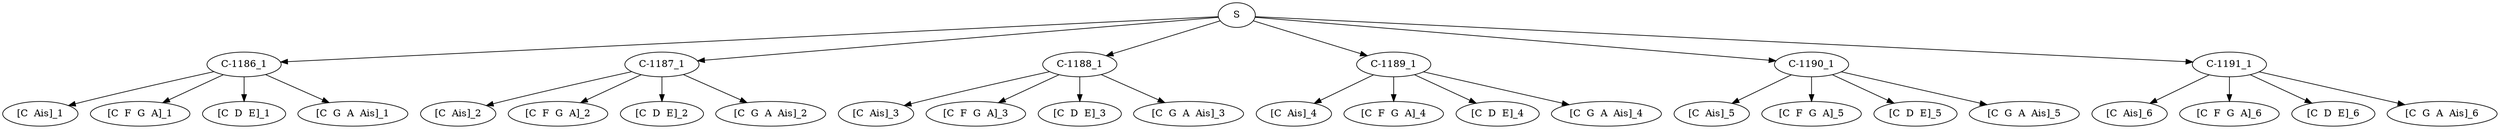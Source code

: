 digraph sample{
"S" -> "C-1186_1";
"C-1186_1" -> "[C  Ais]_1";
"C-1186_1" -> "[C  F  G  A]_1";
"C-1186_1" -> "[C  D  E]_1";
"C-1186_1" -> "[C  G  A  Ais]_1";
"S" -> "C-1187_1";
"C-1187_1" -> "[C  Ais]_2";
"C-1187_1" -> "[C  F  G  A]_2";
"C-1187_1" -> "[C  D  E]_2";
"C-1187_1" -> "[C  G  A  Ais]_2";
"S" -> "C-1188_1";
"C-1188_1" -> "[C  Ais]_3";
"C-1188_1" -> "[C  F  G  A]_3";
"C-1188_1" -> "[C  D  E]_3";
"C-1188_1" -> "[C  G  A  Ais]_3";
"S" -> "C-1189_1";
"C-1189_1" -> "[C  Ais]_4";
"C-1189_1" -> "[C  F  G  A]_4";
"C-1189_1" -> "[C  D  E]_4";
"C-1189_1" -> "[C  G  A  Ais]_4";
"S" -> "C-1190_1";
"C-1190_1" -> "[C  Ais]_5";
"C-1190_1" -> "[C  F  G  A]_5";
"C-1190_1" -> "[C  D  E]_5";
"C-1190_1" -> "[C  G  A  Ais]_5";
"S" -> "C-1191_1";
"C-1191_1" -> "[C  Ais]_6";
"C-1191_1" -> "[C  F  G  A]_6";
"C-1191_1" -> "[C  D  E]_6";
"C-1191_1" -> "[C  G  A  Ais]_6";

{rank = min; "S";}
{rank = same; "C-1186_1"; "C-1187_1"; "C-1188_1"; "C-1189_1"; "C-1190_1"; "C-1191_1";}
{rank = same; "[C  Ais]_1"; "[C  Ais]_2"; "[C  Ais]_3"; "[C  Ais]_4"; "[C  Ais]_5"; "[C  Ais]_6"; "[C  D  E]_1"; "[C  D  E]_2"; "[C  D  E]_3"; "[C  D  E]_4"; "[C  D  E]_5"; "[C  D  E]_6"; "[C  F  G  A]_1"; "[C  F  G  A]_2"; "[C  F  G  A]_3"; "[C  F  G  A]_4"; "[C  F  G  A]_5"; "[C  F  G  A]_6"; "[C  G  A  Ais]_1"; "[C  G  A  Ais]_2"; "[C  G  A  Ais]_3"; "[C  G  A  Ais]_4"; "[C  G  A  Ais]_5"; "[C  G  A  Ais]_6";}
}